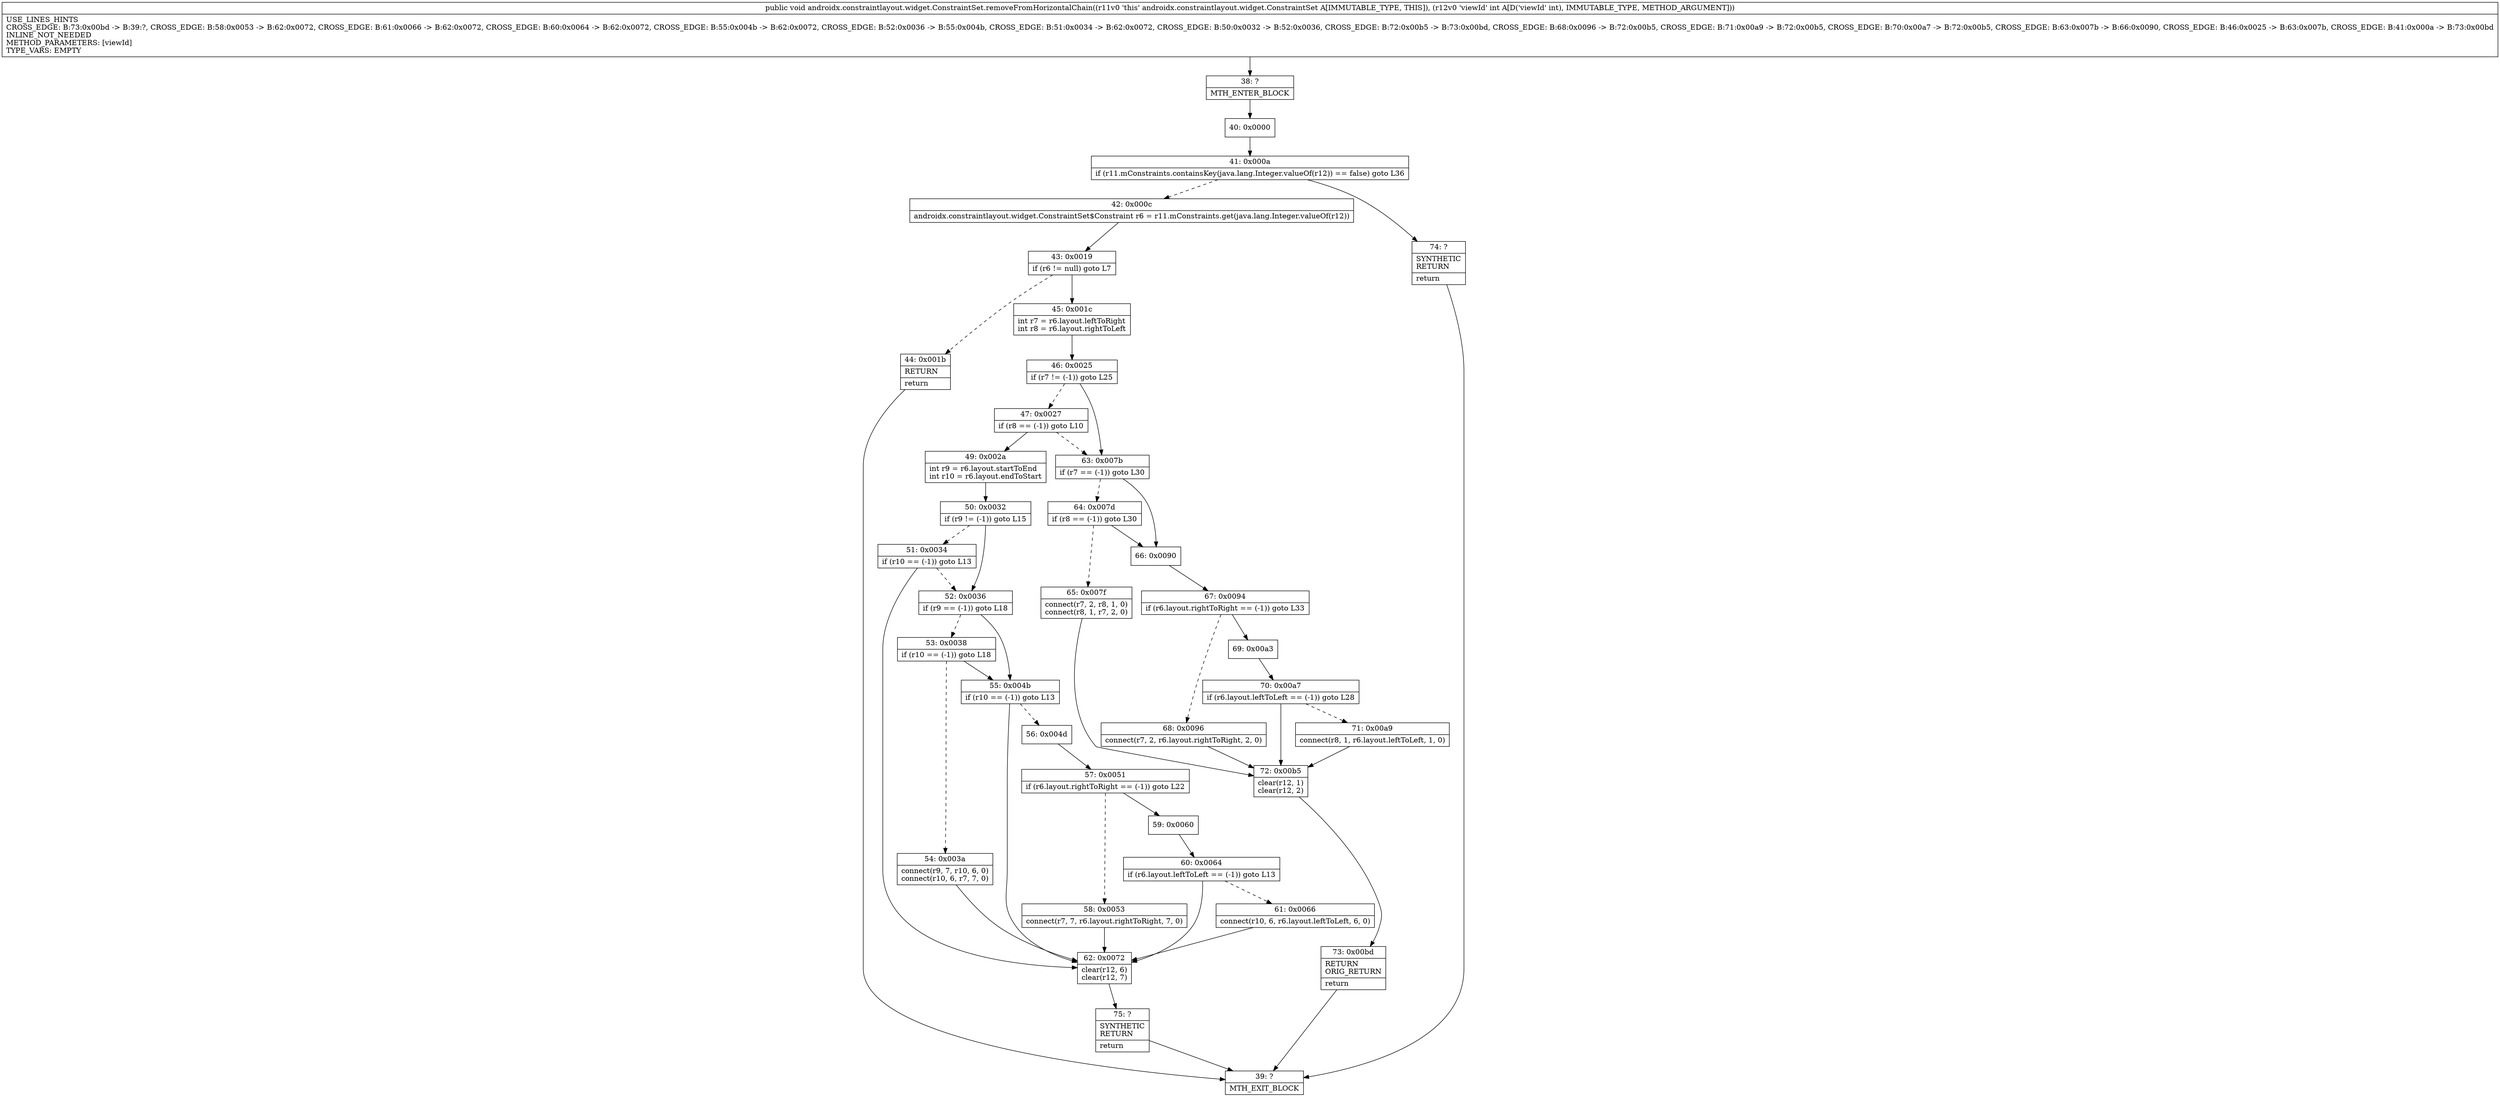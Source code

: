 digraph "CFG forandroidx.constraintlayout.widget.ConstraintSet.removeFromHorizontalChain(I)V" {
Node_38 [shape=record,label="{38\:\ ?|MTH_ENTER_BLOCK\l}"];
Node_40 [shape=record,label="{40\:\ 0x0000}"];
Node_41 [shape=record,label="{41\:\ 0x000a|if (r11.mConstraints.containsKey(java.lang.Integer.valueOf(r12)) == false) goto L36\l}"];
Node_42 [shape=record,label="{42\:\ 0x000c|androidx.constraintlayout.widget.ConstraintSet$Constraint r6 = r11.mConstraints.get(java.lang.Integer.valueOf(r12))\l}"];
Node_43 [shape=record,label="{43\:\ 0x0019|if (r6 != null) goto L7\l}"];
Node_44 [shape=record,label="{44\:\ 0x001b|RETURN\l|return\l}"];
Node_39 [shape=record,label="{39\:\ ?|MTH_EXIT_BLOCK\l}"];
Node_45 [shape=record,label="{45\:\ 0x001c|int r7 = r6.layout.leftToRight\lint r8 = r6.layout.rightToLeft\l}"];
Node_46 [shape=record,label="{46\:\ 0x0025|if (r7 != (\-1)) goto L25\l}"];
Node_47 [shape=record,label="{47\:\ 0x0027|if (r8 == (\-1)) goto L10\l}"];
Node_49 [shape=record,label="{49\:\ 0x002a|int r9 = r6.layout.startToEnd\lint r10 = r6.layout.endToStart\l}"];
Node_50 [shape=record,label="{50\:\ 0x0032|if (r9 != (\-1)) goto L15\l}"];
Node_51 [shape=record,label="{51\:\ 0x0034|if (r10 == (\-1)) goto L13\l}"];
Node_62 [shape=record,label="{62\:\ 0x0072|clear(r12, 6)\lclear(r12, 7)\l}"];
Node_75 [shape=record,label="{75\:\ ?|SYNTHETIC\lRETURN\l|return\l}"];
Node_52 [shape=record,label="{52\:\ 0x0036|if (r9 == (\-1)) goto L18\l}"];
Node_53 [shape=record,label="{53\:\ 0x0038|if (r10 == (\-1)) goto L18\l}"];
Node_54 [shape=record,label="{54\:\ 0x003a|connect(r9, 7, r10, 6, 0)\lconnect(r10, 6, r7, 7, 0)\l}"];
Node_55 [shape=record,label="{55\:\ 0x004b|if (r10 == (\-1)) goto L13\l}"];
Node_56 [shape=record,label="{56\:\ 0x004d}"];
Node_57 [shape=record,label="{57\:\ 0x0051|if (r6.layout.rightToRight == (\-1)) goto L22\l}"];
Node_58 [shape=record,label="{58\:\ 0x0053|connect(r7, 7, r6.layout.rightToRight, 7, 0)\l}"];
Node_59 [shape=record,label="{59\:\ 0x0060}"];
Node_60 [shape=record,label="{60\:\ 0x0064|if (r6.layout.leftToLeft == (\-1)) goto L13\l}"];
Node_61 [shape=record,label="{61\:\ 0x0066|connect(r10, 6, r6.layout.leftToLeft, 6, 0)\l}"];
Node_63 [shape=record,label="{63\:\ 0x007b|if (r7 == (\-1)) goto L30\l}"];
Node_64 [shape=record,label="{64\:\ 0x007d|if (r8 == (\-1)) goto L30\l}"];
Node_65 [shape=record,label="{65\:\ 0x007f|connect(r7, 2, r8, 1, 0)\lconnect(r8, 1, r7, 2, 0)\l}"];
Node_72 [shape=record,label="{72\:\ 0x00b5|clear(r12, 1)\lclear(r12, 2)\l}"];
Node_73 [shape=record,label="{73\:\ 0x00bd|RETURN\lORIG_RETURN\l|return\l}"];
Node_66 [shape=record,label="{66\:\ 0x0090}"];
Node_67 [shape=record,label="{67\:\ 0x0094|if (r6.layout.rightToRight == (\-1)) goto L33\l}"];
Node_68 [shape=record,label="{68\:\ 0x0096|connect(r7, 2, r6.layout.rightToRight, 2, 0)\l}"];
Node_69 [shape=record,label="{69\:\ 0x00a3}"];
Node_70 [shape=record,label="{70\:\ 0x00a7|if (r6.layout.leftToLeft == (\-1)) goto L28\l}"];
Node_71 [shape=record,label="{71\:\ 0x00a9|connect(r8, 1, r6.layout.leftToLeft, 1, 0)\l}"];
Node_74 [shape=record,label="{74\:\ ?|SYNTHETIC\lRETURN\l|return\l}"];
MethodNode[shape=record,label="{public void androidx.constraintlayout.widget.ConstraintSet.removeFromHorizontalChain((r11v0 'this' androidx.constraintlayout.widget.ConstraintSet A[IMMUTABLE_TYPE, THIS]), (r12v0 'viewId' int A[D('viewId' int), IMMUTABLE_TYPE, METHOD_ARGUMENT]))  | USE_LINES_HINTS\lCROSS_EDGE: B:73:0x00bd \-\> B:39:?, CROSS_EDGE: B:58:0x0053 \-\> B:62:0x0072, CROSS_EDGE: B:61:0x0066 \-\> B:62:0x0072, CROSS_EDGE: B:60:0x0064 \-\> B:62:0x0072, CROSS_EDGE: B:55:0x004b \-\> B:62:0x0072, CROSS_EDGE: B:52:0x0036 \-\> B:55:0x004b, CROSS_EDGE: B:51:0x0034 \-\> B:62:0x0072, CROSS_EDGE: B:50:0x0032 \-\> B:52:0x0036, CROSS_EDGE: B:72:0x00b5 \-\> B:73:0x00bd, CROSS_EDGE: B:68:0x0096 \-\> B:72:0x00b5, CROSS_EDGE: B:71:0x00a9 \-\> B:72:0x00b5, CROSS_EDGE: B:70:0x00a7 \-\> B:72:0x00b5, CROSS_EDGE: B:63:0x007b \-\> B:66:0x0090, CROSS_EDGE: B:46:0x0025 \-\> B:63:0x007b, CROSS_EDGE: B:41:0x000a \-\> B:73:0x00bd\lINLINE_NOT_NEEDED\lMETHOD_PARAMETERS: [viewId]\lTYPE_VARS: EMPTY\l}"];
MethodNode -> Node_38;Node_38 -> Node_40;
Node_40 -> Node_41;
Node_41 -> Node_42[style=dashed];
Node_41 -> Node_74;
Node_42 -> Node_43;
Node_43 -> Node_44[style=dashed];
Node_43 -> Node_45;
Node_44 -> Node_39;
Node_45 -> Node_46;
Node_46 -> Node_47[style=dashed];
Node_46 -> Node_63;
Node_47 -> Node_49;
Node_47 -> Node_63[style=dashed];
Node_49 -> Node_50;
Node_50 -> Node_51[style=dashed];
Node_50 -> Node_52;
Node_51 -> Node_52[style=dashed];
Node_51 -> Node_62;
Node_62 -> Node_75;
Node_75 -> Node_39;
Node_52 -> Node_53[style=dashed];
Node_52 -> Node_55;
Node_53 -> Node_54[style=dashed];
Node_53 -> Node_55;
Node_54 -> Node_62;
Node_55 -> Node_56[style=dashed];
Node_55 -> Node_62;
Node_56 -> Node_57;
Node_57 -> Node_58[style=dashed];
Node_57 -> Node_59;
Node_58 -> Node_62;
Node_59 -> Node_60;
Node_60 -> Node_61[style=dashed];
Node_60 -> Node_62;
Node_61 -> Node_62;
Node_63 -> Node_64[style=dashed];
Node_63 -> Node_66;
Node_64 -> Node_65[style=dashed];
Node_64 -> Node_66;
Node_65 -> Node_72;
Node_72 -> Node_73;
Node_73 -> Node_39;
Node_66 -> Node_67;
Node_67 -> Node_68[style=dashed];
Node_67 -> Node_69;
Node_68 -> Node_72;
Node_69 -> Node_70;
Node_70 -> Node_71[style=dashed];
Node_70 -> Node_72;
Node_71 -> Node_72;
Node_74 -> Node_39;
}


